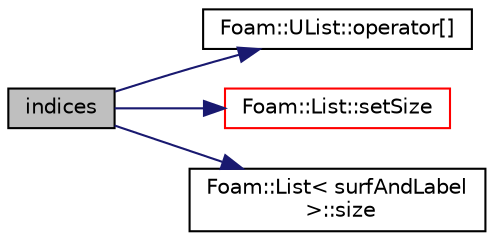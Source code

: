 digraph "indices"
{
  bgcolor="transparent";
  edge [fontname="Helvetica",fontsize="10",labelfontname="Helvetica",labelfontsize="10"];
  node [fontname="Helvetica",fontsize="10",shape=record];
  rankdir="LR";
  Node1 [label="indices",height=0.2,width=0.4,color="black", fillcolor="grey75", style="filled", fontcolor="black"];
  Node1 -> Node2 [color="midnightblue",fontsize="10",style="solid",fontname="Helvetica"];
  Node2 [label="Foam::UList::operator[]",height=0.2,width=0.4,color="black",URL="$a02731.html#a851e28f7788bbc82f5a4aa9f0efdefe4",tooltip="Return element of UList. "];
  Node1 -> Node3 [color="midnightblue",fontsize="10",style="solid",fontname="Helvetica"];
  Node3 [label="Foam::List::setSize",height=0.2,width=0.4,color="red",URL="$a01364.html#aedb985ffeaf1bdbfeccc2a8730405703",tooltip="Reset size of List. "];
  Node1 -> Node4 [color="midnightblue",fontsize="10",style="solid",fontname="Helvetica"];
  Node4 [label="Foam::List\< surfAndLabel\l \>::size",height=0.2,width=0.4,color="black",URL="$a01364.html#a723361dc2020160f5492e8fe2d09fa44",tooltip="Return the number of elements in the UList. "];
}
